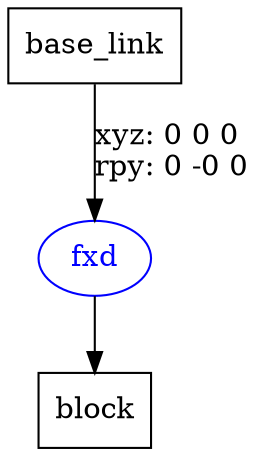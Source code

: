 digraph G {
node [shape=box];
"base_link" [label="base_link"];
"block" [label="block"];
node [shape=ellipse, color=blue, fontcolor=blue];
"base_link" -> "fxd" [label="xyz: 0 0 0 \nrpy: 0 -0 0"]
"fxd" -> "block"
}
